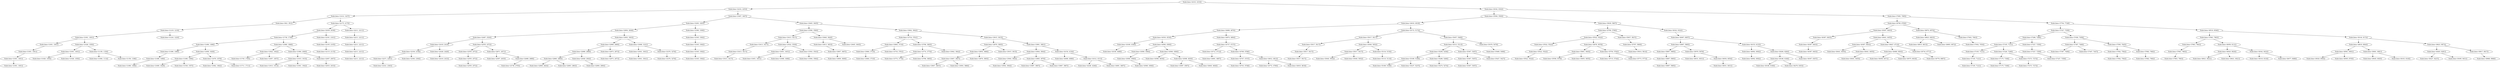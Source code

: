 digraph G{
908006983 [label="Node{data=[4333, 4333]}"]
908006983 -> 1360472392
1360472392 [label="Node{data=[2232, 2253]}"]
1360472392 -> 1865038647
1865038647 [label="Node{data=[1414, 1427]}"]
1865038647 -> 842729010
842729010 [label="Node{data=[921, 951]}"]
842729010 -> 2094564124
2094564124 [label="Node{data=[1219, 1219]}"]
2094564124 -> 342735014
342735014 [label="Node{data=[1001, 1001]}"]
342735014 -> 706796191
706796191 [label="Node{data=[1001, 1001]}"]
706796191 -> 1086342015
1086342015 [label="Node{data=[1001, 1001]}"]
1086342015 -> 2025388056
2025388056 [label="Node{data=[1001, 1001]}"]
2025388056 -> 32102177
32102177 [label="Node{data=[1001, 1001]}"]
342735014 -> 758190497
758190497 [label="Node{data=[1026, 1050]}"]
758190497 -> 1864918211
1864918211 [label="Node{data=[1001, 1001]}"]
1864918211 -> 1357850886
1357850886 [label="Node{data=[1026, 1050]}"]
1864918211 -> 527482085
527482085 [label="Node{data=[1026, 1050]}"]
758190497 -> 988355251
988355251 [label="Node{data=[1150, 1150]}"]
988355251 -> 382431057
382431057 [label="Node{data=[1084, 1114]}"]
988355251 -> 1069929367
1069929367 [label="Node{data=[1156, 1186]}"]
2094564124 -> 633915166
633915166 [label="Node{data=[1224, 1224]}"]
1865038647 -> 1468431766
1468431766 [label="Node{data=[2175, 2175]}"]
1468431766 -> 444211664
444211664 [label="Node{data=[2039, 2039]}"]
444211664 -> 196218979
196218979 [label="Node{data=[1738, 1738]}"]
196218979 -> 1747043900
1747043900 [label="Node{data=[1496, 1496]}"]
1747043900 -> 204438627
204438627 [label="Node{data=[1496, 1496]}"]
204438627 -> 1200666775
1200666775 [label="Node{data=[1496, 1496]}"]
1200666775 -> 1555728654
1555728654 [label="Node{data=[1496, 1496]}"]
1747043900 -> 978105475
978105475 [label="Node{data=[1609, 1629]}"]
978105475 -> 1299647437
1299647437 [label="Node{data=[1496, 1496]}"]
1299647437 -> 266426100
266426100 [label="Node{data=[1609, 1629]}"]
1299647437 -> 127618303
127618303 [label="Node{data=[1538, 1557]}"]
978105475 -> 1487669283
1487669283 [label="Node{data=[1679, 1679]}"]
1487669283 -> 762337688
762337688 [label="Node{data=[1662, 1662]}"]
1487669283 -> 681835572
681835572 [label="Node{data=[1711, 1711]}"]
196218979 -> 1971495275
1971495275 [label="Node{data=[1868, 1868]}"]
1971495275 -> 1305957096
1305957096 [label="Node{data=[1822, 1842]}"]
1305957096 -> 1657040467
1657040467 [label="Node{data=[1745, 1765]}"]
1305957096 -> 1429306467
1429306467 [label="Node{data=[1857, 1857]}"]
1971495275 -> 903353943
903353943 [label="Node{data=[1984, 2000]}"]
903353943 -> 1122980374
1122980374 [label="Node{data=[1915, 1915]}"]
1122980374 -> 51907310
51907310 [label="Node{data=[1913, 1913]}"]
1122980374 -> 1570024586
1570024586 [label="Node{data=[1941, 1942]}"]
903353943 -> 680227777
680227777 [label="Node{data=[2007, 2007]}"]
680227777 -> 273480484
273480484 [label="Node{data=[2033, 2033]}"]
444211664 -> 1396755641
1396755641 [label="Node{data=[2161, 2161]}"]
1396755641 -> 734579367
734579367 [label="Node{data=[2105, 2105]}"]
734579367 -> 1479450980
1479450980 [label="Node{data=[2115, 2115]}"]
1468431766 -> 801961118
801961118 [label="Node{data=[2211, 2211]}"]
801961118 -> 2059190490
2059190490 [label="Node{data=[2211, 2211]}"]
2059190490 -> 390901976
390901976 [label="Node{data=[2211, 2211]}"]
390901976 -> 985925332
985925332 [label="Node{data=[2211, 2211]}"]
985925332 -> 1919184150
1919184150 [label="Node{data=[2211, 2211]}"]
1360472392 -> 1858263440
1858263440 [label="Node{data=[3407, 3407]}"]
1858263440 -> 486178528
486178528 [label="Node{data=[3293, 3293]}"]
486178528 -> 101853453
101853453 [label="Node{data=[2804, 2828]}"]
101853453 -> 1473247236
1473247236 [label="Node{data=[2487, 2520]}"]
1473247236 -> 792311092
792311092 [label="Node{data=[2418, 2418]}"]
792311092 -> 1627112269
1627112269 [label="Node{data=[2336, 2336]}"]
1627112269 -> 2000077854
2000077854 [label="Node{data=[2271, 2291]}"]
2000077854 -> 1603345700
1603345700 [label="Node{data=[2321, 2363]}"]
1627112269 -> 1038320631
1038320631 [label="Node{data=[2364, 2364]}"]
792311092 -> 54316717
54316717 [label="Node{data=[2428, 2428]}"]
54316717 -> 1122757856
1122757856 [label="Node{data=[2419, 2433]}"]
1473247236 -> 365212068
365212068 [label="Node{data=[2555, 2572]}"]
365212068 -> 874079440
874079440 [label="Node{data=[2555, 2572]}"]
874079440 -> 1370856792
1370856792 [label="Node{data=[2555, 2572]}"]
1370856792 -> 1285879650
1285879650 [label="Node{data=[2555, 2572]}"]
365212068 -> 2086483651
2086483651 [label="Node{data=[2671, 2671]}"]
2086483651 -> 52290172
52290172 [label="Node{data=[2597, 2635]}"]
2086483651 -> 2126503962
2126503962 [label="Node{data=[2688, 2688]}"]
2126503962 -> 357238600
357238600 [label="Node{data=[2738, 2755]}"]
101853453 -> 3522572
3522572 [label="Node{data=[3003, 3003]}"]
3522572 -> 1826086004
1826086004 [label="Node{data=[2969, 2969]}"]
1826086004 -> 1835622084
1835622084 [label="Node{data=[2888, 2888]}"]
1835622084 -> 542467430
542467430 [label="Node{data=[2860, 2860]}"]
542467430 -> 240055488
240055488 [label="Node{data=[2808, 2824]}"]
542467430 -> 1554562305
1554562305 [label="Node{data=[2863, 2863]}"]
1835622084 -> 2064664366
2064664366 [label="Node{data=[2928, 2944]}"]
2064664366 -> 1894085503
1894085503 [label="Node{data=[2894, 2894]}"]
1826086004 -> 158622039
158622039 [label="Node{data=[2973, 2973]}"]
158622039 -> 279811533
279811533 [label="Node{data=[2973, 2973]}"]
3522572 -> 1778227649
1778227649 [label="Node{data=[3068, 3101]}"]
1778227649 -> 853045514
853045514 [label="Node{data=[3041, 3041]}"]
853045514 -> 403488991
403488991 [label="Node{data=[3041, 3041]}"]
1778227649 -> 1693662702
1693662702 [label="Node{data=[3276, 3276]}"]
1693662702 -> 1640334112
1640334112 [label="Node{data=[3276, 3276]}"]
486178528 -> 283438643
283438643 [label="Node{data=[3390, 3390]}"]
283438643 -> 1854983880
1854983880 [label="Node{data=[3345, 3382]}"]
1854983880 -> 334594745
334594745 [label="Node{data=[3345, 3382]}"]
334594745 -> 1591791460
1591791460 [label="Node{data=[3345, 3382]}"]
1591791460 -> 1774331901
1774331901 [label="Node{data=[3345, 3382]}"]
1858263440 -> 21779075
21779075 [label="Node{data=[3645, 3645]}"]
21779075 -> 515370073
515370073 [label="Node{data=[3590, 3590]}"]
515370073 -> 1182042884
1182042884 [label="Node{data=[3413, 3417]}"]
1182042884 -> 1047634424
1047634424 [label="Node{data=[3413, 3417]}"]
1047634424 -> 1565144319
1565144319 [label="Node{data=[3413, 3417]}"]
1565144319 -> 2092883499
2092883499 [label="Node{data=[3413, 3417]}"]
1182042884 -> 519063059
519063059 [label="Node{data=[3522, 3539]}"]
519063059 -> 758991444
758991444 [label="Node{data=[3451, 3451]}"]
758991444 -> 559705792
559705792 [label="Node{data=[3451, 3451]}"]
758991444 -> 723104582
723104582 [label="Node{data=[3498, 3498]}"]
519063059 -> 935704808
935704808 [label="Node{data=[3543, 3543]}"]
935704808 -> 1886202798
1886202798 [label="Node{data=[3584, 3584]}"]
515370073 -> 839213325
839213325 [label="Node{data=[3640, 3640]}"]
839213325 -> 1423992712
1423992712 [label="Node{data=[3613, 3653]}"]
1423992712 -> 1316525828
1316525828 [label="Node{data=[3607, 3607]}"]
1316525828 -> 1464984894
1464984894 [label="Node{data=[3609, 3609]}"]
839213325 -> 1313209296
1313209296 [label="Node{data=[3645, 3645]}"]
21779075 -> 432937399
432937399 [label="Node{data=[3842, 3842]}"]
432937399 -> 319061309
319061309 [label="Node{data=[3734, 3761]}"]
319061309 -> 1260651126
1260651126 [label="Node{data=[3664, 3710]}"]
1260651126 -> 710867897
710867897 [label="Node{data=[3664, 3710]}"]
710867897 -> 1135893732
1135893732 [label="Node{data=[3664, 3710]}"]
1260651126 -> 1944665146
1944665146 [label="Node{data=[3734, 3761]}"]
319061309 -> 406173571
406173571 [label="Node{data=[3796, 3805]}"]
406173571 -> 1164645391
1164645391 [label="Node{data=[3774, 3774]}"]
1164645391 -> 609825594
609825594 [label="Node{data=[3774, 3774]}"]
1164645391 -> 510382951
510382951 [label="Node{data=[3796, 3805]}"]
406173571 -> 735573638
735573638 [label="Node{data=[3842, 3842]}"]
432937399 -> 906056863
906056863 [label="Node{data=[3915, 3915]}"]
906056863 -> 1529639302
1529639302 [label="Node{data=[3879, 3905]}"]
1529639302 -> 463237487
463237487 [label="Node{data=[3854, 3866]}"]
463237487 -> 258721628
258721628 [label="Node{data=[3847, 3847]}"]
258721628 -> 871550850
871550850 [label="Node{data=[3847, 3847]}"]
258721628 -> 199895099
199895099 [label="Node{data=[3854, 3866]}"]
463237487 -> 1938106144
1938106144 [label="Node{data=[3879, 3905]}"]
1529639302 -> 579161899
579161899 [label="Node{data=[3915, 3915]}"]
906056863 -> 128846374
128846374 [label="Node{data=[3991, 3991]}"]
128846374 -> 1574916376
1574916376 [label="Node{data=[3944, 3944]}"]
1574916376 -> 129618340
129618340 [label="Node{data=[3944, 3944]}"]
129618340 -> 265108079
265108079 [label="Node{data=[3944, 3944]}"]
1574916376 -> 2017848970
2017848970 [label="Node{data=[3965, 3979]}"]
2017848970 -> 1597323019
1597323019 [label="Node{data=[3967, 3967]}"]
2017848970 -> 382265784
382265784 [label="Node{data=[3967, 3967]}"]
128846374 -> 1882240844
1882240844 [label="Node{data=[4154, 4154]}"]
1882240844 -> 668345982
668345982 [label="Node{data=[4089, 4089]}"]
1882240844 -> 1361952992
1361952992 [label="Node{data=[4312, 4313]}"]
1361952992 -> 16344660
16344660 [label="Node{data=[4246, 4246]}"]
1361952992 -> 1963342800
1963342800 [label="Node{data=[4691, 4697]}"]
908006983 -> 1668613848
1668613848 [label="Node{data=[6342, 6342]}"]
1668613848 -> 1549856918
1549856918 [label="Node{data=[5500, 5500]}"]
1549856918 -> 392226440
392226440 [label="Node{data=[4918, 4918]}"]
392226440 -> 1409058575
1409058575 [label="Node{data=[4668, 4676]}"]
1409058575 -> 418646126
418646126 [label="Node{data=[4530, 4530]}"]
418646126 -> 1137422246
1137422246 [label="Node{data=[4349, 4349]}"]
1137422246 -> 1401898481
1401898481 [label="Node{data=[4338, 4499]}"]
418646126 -> 1694262384
1694262384 [label="Node{data=[4560, 4560]}"]
1694262384 -> 1559472121
1559472121 [label="Node{data=[4560, 4560]}"]
1559472121 -> 1121686878
1121686878 [label="Node{data=[4560, 4560]}"]
1121686878 -> 1808986169
1808986169 [label="Node{data=[4560, 4560]}"]
1694262384 -> 1821038295
1821038295 [label="Node{data=[4560, 4560]}"]
1821038295 -> 755464400
755464400 [label="Node{data=[4598, 4630]}"]
1821038295 -> 870869323
870869323 [label="Node{data=[4598, 4630]}"]
870869323 -> 1338446903
1338446903 [label="Node{data=[4587, 4587]}"]
870869323 -> 1975607158
1975607158 [label="Node{data=[4640, 4640]}"]
1409058575 -> 1662417126
1662417126 [label="Node{data=[4874, 4894]}"]
1662417126 -> 323287038
323287038 [label="Node{data=[4737, 4737]}"]
323287038 -> 1691696909
1691696909 [label="Node{data=[4712, 4712]}"]
1691696909 -> 454096398
454096398 [label="Node{data=[4691, 4697]}"]
323287038 -> 1267821762
1267821762 [label="Node{data=[4769, 4786]}"]
1267821762 -> 2136906057
2136906057 [label="Node{data=[4747, 4747]}"]
2136906057 -> 842984696
842984696 [label="Node{data=[4743, 4748]}"]
1267821762 -> 771935287
771935287 [label="Node{data=[4812, 4812]}"]
771935287 -> 1848988233
1848988233 [label="Node{data=[4772, 4790]}"]
771935287 -> 1697258007
1697258007 [label="Node{data=[4818, 4818]}"]
392226440 -> 548828006
548828006 [label="Node{data=[5172, 5172]}"]
548828006 -> 409821235
409821235 [label="Node{data=[5017, 5017]}"]
409821235 -> 1544474221
1544474221 [label="Node{data=[5017, 5017]}"]
1544474221 -> 1765907801
1765907801 [label="Node{data=[5017, 5017]}"]
1765907801 -> 2063593044
2063593044 [label="Node{data=[5017, 5017]}"]
409821235 -> 157316544
157316544 [label="Node{data=[5040, 5052]}"]
157316544 -> 590855975
590855975 [label="Node{data=[5017, 5017]}"]
590855975 -> 1182356813
1182356813 [label="Node{data=[5040, 5052]}"]
590855975 -> 1131519640
1131519640 [label="Node{data=[5040, 5052]}"]
157316544 -> 1228225859
1228225859 [label="Node{data=[5134, 5154]}"]
1228225859 -> 1474657733
1474657733 [label="Node{data=[5110, 5110]}"]
548828006 -> 1538955593
1538955593 [label="Node{data=[5457, 5469]}"]
1538955593 -> 342907384
342907384 [label="Node{data=[5313, 5313]}"]
342907384 -> 1951379728
1951379728 [label="Node{data=[5256, 5256]}"]
1951379728 -> 137945353
137945353 [label="Node{data=[5189, 5189]}"]
137945353 -> 122110358
122110358 [label="Node{data=[5189, 5189]}"]
137945353 -> 300836639
300836639 [label="Node{data=[5237, 5237]}"]
1951379728 -> 404787971
404787971 [label="Node{data=[5286, 5286]}"]
404787971 -> 1474234791
1474234791 [label="Node{data=[5274, 5274]}"]
342907384 -> 1789503803
1789503803 [label="Node{data=[5367, 5367]}"]
1789503803 -> 136183278
136183278 [label="Node{data=[5367, 5367]}"]
136183278 -> 347725669
347725669 [label="Node{data=[5367, 5367]}"]
1789503803 -> 990146148
990146148 [label="Node{data=[5427, 5427]}"]
1538955593 -> 474212430
474212430 [label="Node{data=[5479, 5479]}"]
474212430 -> 2077660325
2077660325 [label="Node{data=[5469, 5498]}"]
1549856918 -> 567160397
567160397 [label="Node{data=[5839, 5867]}"]
567160397 -> 958468958
958468958 [label="Node{data=[5780, 5780]}"]
958468958 -> 975412652
975412652 [label="Node{data=[5522, 5522]}"]
975412652 -> 1973372401
1973372401 [label="Node{data=[5522, 5522]}"]
1973372401 -> 628339017
628339017 [label="Node{data=[5522, 5522]}"]
628339017 -> 343534938
343534938 [label="Node{data=[5522, 5522]}"]
975412652 -> 840027268
840027268 [label="Node{data=[5678, 5678]}"]
840027268 -> 1026471930
1026471930 [label="Node{data=[5601, 5645]}"]
1026471930 -> 91201775
91201775 [label="Node{data=[5558, 5578]}"]
1026471930 -> 1579650597
1579650597 [label="Node{data=[5655, 5655]}"]
840027268 -> 1659772041
1659772041 [label="Node{data=[5750, 5762]}"]
1659772041 -> 716699209
716699209 [label="Node{data=[5715, 5744]}"]
1659772041 -> 1386693416
1386693416 [label="Node{data=[5773, 5773]}"]
958468958 -> 814987775
814987775 [label="Node{data=[5837, 5837]}"]
814987775 -> 571203888
571203888 [label="Node{data=[5797, 5809]}"]
571203888 -> 932925062
932925062 [label="Node{data=[5814, 5814]}"]
567160397 -> 1598944606
1598944606 [label="Node{data=[6322, 6322]}"]
1598944606 -> 1924981513
1924981513 [label="Node{data=[6087, 6087]}"]
1924981513 -> 256089615
256089615 [label="Node{data=[5897, 5985]}"]
256089615 -> 1648430623
1648430623 [label="Node{data=[5897, 5985]}"]
1648430623 -> 1385623564
1385623564 [label="Node{data=[5897, 5985]}"]
1385623564 -> 1193797116
1193797116 [label="Node{data=[5897, 5985]}"]
256089615 -> 1418176753
1418176753 [label="Node{data=[5979, 5979]}"]
1418176753 -> 1046246792
1046246792 [label="Node{data=[6031, 6031]}"]
1418176753 -> 1529869535
1529869535 [label="Node{data=[6054, 6054]}"]
1529869535 -> 601879107
601879107 [label="Node{data=[6031, 6031]}"]
1924981513 -> 1257637609
1257637609 [label="Node{data=[6153, 6153]}"]
1257637609 -> 400280074
400280074 [label="Node{data=[6092, 6092]}"]
400280074 -> 863395106
863395106 [label="Node{data=[6092, 6092]}"]
1257637609 -> 1869081829
1869081829 [label="Node{data=[6284, 6284]}"]
1869081829 -> 358383278
358383278 [label="Node{data=[6166, 6166]}"]
358383278 -> 1553886613
1553886613 [label="Node{data=[6166, 6166]}"]
358383278 -> 1560327273
1560327273 [label="Node{data=[6279, 6303]}"]
1869081829 -> 231767016
231767016 [label="Node{data=[6307, 6307]}"]
1668613848 -> 2073021938
2073021938 [label="Node{data=[7085, 7085]}"]
2073021938 -> 1423111635
1423111635 [label="Node{data=[6790, 6790]}"]
1423111635 -> 204058844
204058844 [label="Node{data=[6387, 6403]}"]
204058844 -> 36214154
36214154 [label="Node{data=[6387, 6403]}"]
36214154 -> 130889824
130889824 [label="Node{data=[6387, 6403]}"]
130889824 -> 1156725031
1156725031 [label="Node{data=[6387, 6403]}"]
204058844 -> 94166581
94166581 [label="Node{data=[6441, 6455]}"]
94166581 -> 1138663369
1138663369 [label="Node{data=[6387, 6403]}"]
1138663369 -> 759083498
759083498 [label="Node{data=[6441, 6455]}"]
1138663369 -> 2018545259
2018545259 [label="Node{data=[6441, 6455]}"]
2018545259 -> 467573282
467573282 [label="Node{data=[6441, 6455]}"]
94166581 -> 751402567
751402567 [label="Node{data=[6627, 6710]}"]
751402567 -> 1956658133
1956658133 [label="Node{data=[6488, 6563]}"]
1956658133 -> 142590204
142590204 [label="Node{data=[6458, 6471]}"]
1956658133 -> 1730106459
1730106459 [label="Node{data=[6575, 6618]}"]
751402567 -> 12793273
12793273 [label="Node{data=[6734, 6771]}"]
12793273 -> 1976096999
1976096999 [label="Node{data=[6776, 6887]}"]
1423111635 -> 63344258
63344258 [label="Node{data=[6974, 6974]}"]
63344258 -> 510050093
510050093 [label="Node{data=[6823, 6823]}"]
510050093 -> 118566821
118566821 [label="Node{data=[6815, 6815]}"]
510050093 -> 875413568
875413568 [label="Node{data=[6893, 6972]}"]
63344258 -> 61401817
61401817 [label="Node{data=[7063, 7063]}"]
61401817 -> 672965206
672965206 [label="Node{data=[7002, 7054]}"]
2073021938 -> 654232823
654232823 [label="Node{data=[7704, 7728]}"]
654232823 -> 2089498536
2089498536 [label="Node{data=[7327, 7359]}"]
2089498536 -> 942798018
942798018 [label="Node{data=[7286, 7286]}"]
942798018 -> 1978859392
1978859392 [label="Node{data=[7105, 7121]}"]
1978859392 -> 624630973
624630973 [label="Node{data=[7105, 7121]}"]
624630973 -> 11033029
11033029 [label="Node{data=[7105, 7121]}"]
11033029 -> 923286262
923286262 [label="Node{data=[7105, 7121]}"]
1978859392 -> 1441062248
1441062248 [label="Node{data=[7226, 7246]}"]
1441062248 -> 684195229
684195229 [label="Node{data=[7175, 7196]}"]
684195229 -> 1784938289
1784938289 [label="Node{data=[7175, 7196]}"]
1441062248 -> 474654465
474654465 [label="Node{data=[7273, 7273]}"]
474654465 -> 1865819773
1865819773 [label="Node{data=[7273, 7273]}"]
942798018 -> 2022311187
2022311187 [label="Node{data=[7327, 7359]}"]
2022311187 -> 224782148
224782148 [label="Node{data=[7327, 7359]}"]
224782148 -> 1155414854
1155414854 [label="Node{data=[7327, 7359]}"]
2089498536 -> 444983406
444983406 [label="Node{data=[7458, 7458]}"]
444983406 -> 839894192
839894192 [label="Node{data=[7387, 7406]}"]
839894192 -> 275925618
275925618 [label="Node{data=[7387, 7406]}"]
839894192 -> 625170225
625170225 [label="Node{data=[7447, 7447]}"]
444983406 -> 271588719
271588719 [label="Node{data=[7595, 7645]}"]
271588719 -> 1557557661
1557557661 [label="Node{data=[7562, 7562]}"]
1557557661 -> 1593151919
1593151919 [label="Node{data=[7562, 7562]}"]
271588719 -> 1638969247
1638969247 [label="Node{data=[7682, 7682]}"]
1638969247 -> 1912282531
1912282531 [label="Node{data=[7682, 7682]}"]
654232823 -> 516866200
516866200 [label="Node{data=[8519, 8546]}"]
516866200 -> 1824801287
1824801287 [label="Node{data=[7963, 7963]}"]
1824801287 -> 149734487
149734487 [label="Node{data=[7963, 7963]}"]
149734487 -> 567531244
567531244 [label="Node{data=[7963, 7963]}"]
567531244 -> 1240537166
1240537166 [label="Node{data=[7963, 7963]}"]
1824801287 -> 132886285
132886285 [label="Node{data=[8058, 8131]}"]
132886285 -> 1766530523
1766530523 [label="Node{data=[8020, 8020]}"]
1766530523 -> 1452327592
1452327592 [label="Node{data=[8021, 8021]}"]
1766530523 -> 400720732
400720732 [label="Node{data=[8021, 8021]}"]
132886285 -> 1294714218
1294714218 [label="Node{data=[8342, 8432]}"]
1294714218 -> 2092940497
2092940497 [label="Node{data=[8318, 8318]}"]
1294714218 -> 745186412
745186412 [label="Node{data=[8477, 8488]}"]
516866200 -> 789654238
789654238 [label="Node{data=[9144, 9172]}"]
789654238 -> 1015200451
1015200451 [label="Node{data=[8819, 8944]}"]
1015200451 -> 1037746358
1037746358 [label="Node{data=[8581, 8581]}"]
1037746358 -> 1147820709
1147820709 [label="Node{data=[8520, 8564]}"]
1037746358 -> 1653329708
1653329708 [label="Node{data=[8595, 8705]}"]
1015200451 -> 1266033948
1266033948 [label="Node{data=[9081, 9081]}"]
1266033948 -> 549618612
549618612 [label="Node{data=[9045, 9045]}"]
1266033948 -> 913001083
913001083 [label="Node{data=[9103, 9140]}"]
789654238 -> 170201397
170201397 [label="Node{data=[9623, 9873]}"]
170201397 -> 1887542184
1887542184 [label="Node{data=[9263, 9281]}"]
1887542184 -> 1147824431
1147824431 [label="Node{data=[9227, 9227]}"]
1887542184 -> 675203915
675203915 [label="Node{data=[9395, 9431]}"]
170201397 -> 170974144
170974144 [label="Node{data=[9917, 9917]}"]
170974144 -> 1980780021
1980780021 [label="Node{data=[9968, 9968]}"]
}